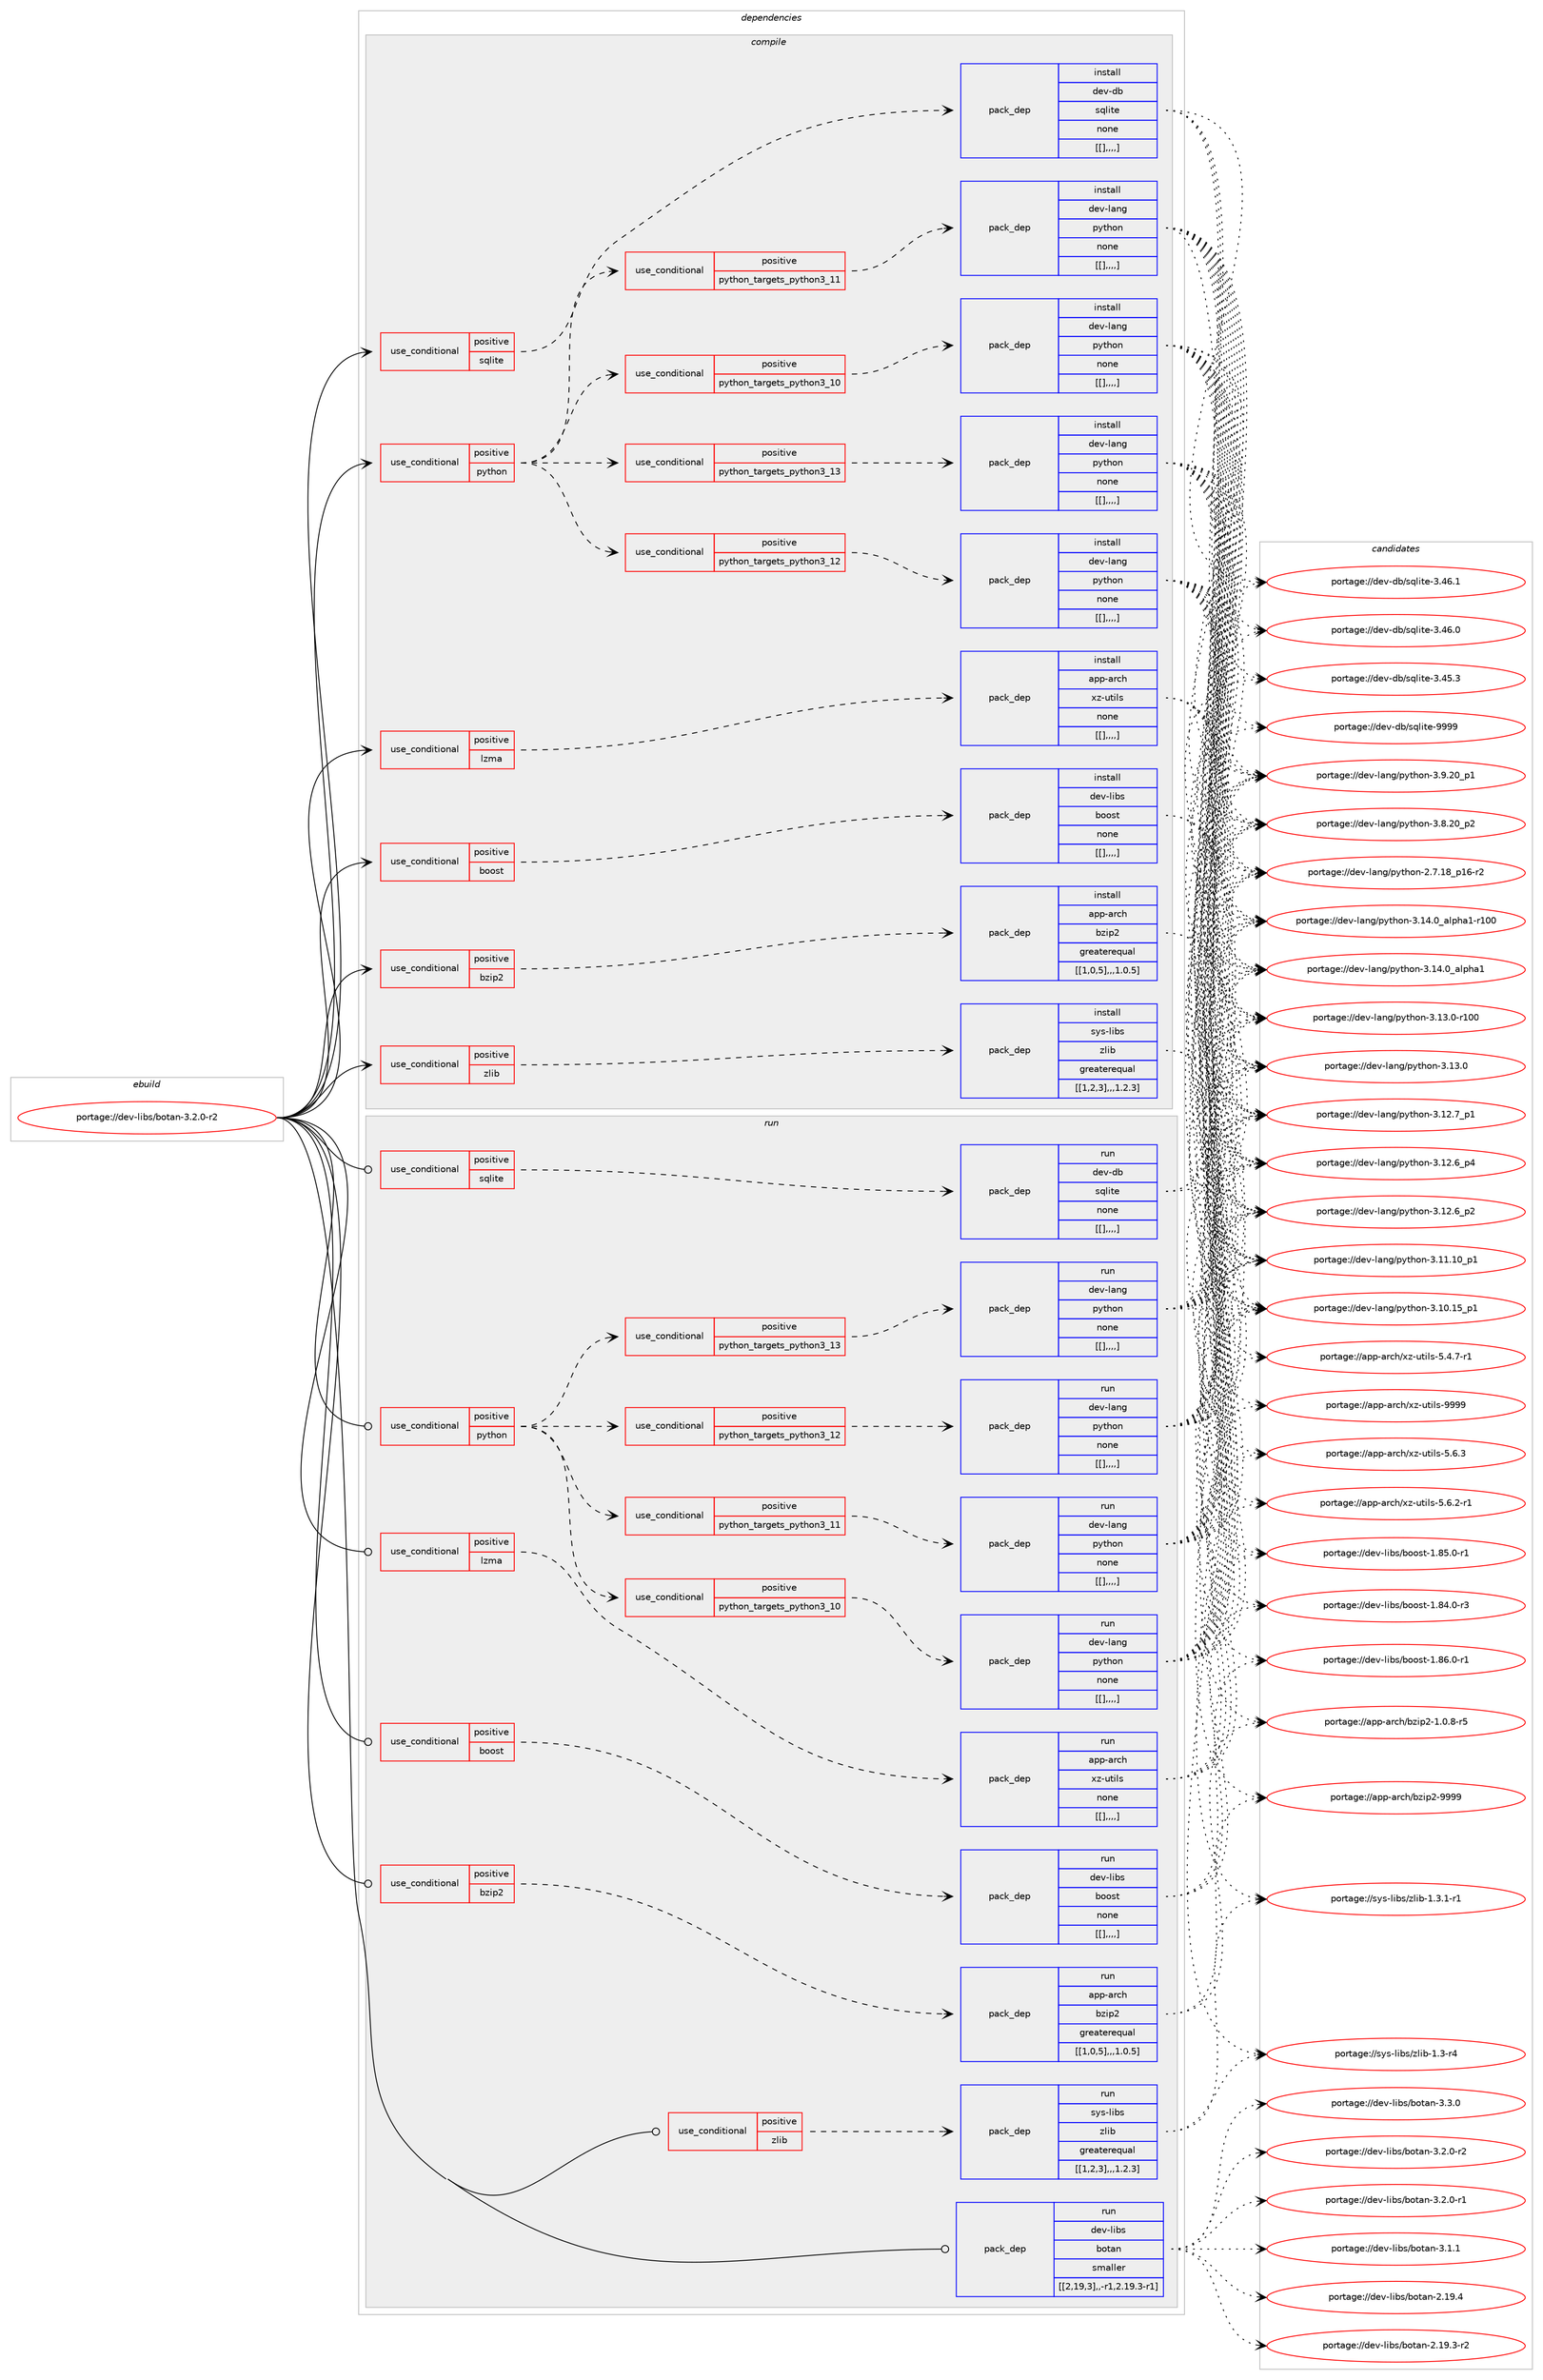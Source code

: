 digraph prolog {

# *************
# Graph options
# *************

newrank=true;
concentrate=true;
compound=true;
graph [rankdir=LR,fontname=Helvetica,fontsize=10,ranksep=1.5];#, ranksep=2.5, nodesep=0.2];
edge  [arrowhead=vee];
node  [fontname=Helvetica,fontsize=10];

# **********
# The ebuild
# **********

subgraph cluster_leftcol {
color=gray;
label=<<i>ebuild</i>>;
id [label="portage://dev-libs/botan-3.2.0-r2", color=red, width=4, href="../dev-libs/botan-3.2.0-r2.svg"];
}

# ****************
# The dependencies
# ****************

subgraph cluster_midcol {
color=gray;
label=<<i>dependencies</i>>;
subgraph cluster_compile {
fillcolor="#eeeeee";
style=filled;
label=<<i>compile</i>>;
subgraph cond26615 {
dependency108485 [label=<<TABLE BORDER="0" CELLBORDER="1" CELLSPACING="0" CELLPADDING="4"><TR><TD ROWSPAN="3" CELLPADDING="10">use_conditional</TD></TR><TR><TD>positive</TD></TR><TR><TD>boost</TD></TR></TABLE>>, shape=none, color=red];
subgraph pack80691 {
dependency108521 [label=<<TABLE BORDER="0" CELLBORDER="1" CELLSPACING="0" CELLPADDING="4" WIDTH="220"><TR><TD ROWSPAN="6" CELLPADDING="30">pack_dep</TD></TR><TR><TD WIDTH="110">install</TD></TR><TR><TD>dev-libs</TD></TR><TR><TD>boost</TD></TR><TR><TD>none</TD></TR><TR><TD>[[],,,,]</TD></TR></TABLE>>, shape=none, color=blue];
}
dependency108485:e -> dependency108521:w [weight=20,style="dashed",arrowhead="vee"];
}
id:e -> dependency108485:w [weight=20,style="solid",arrowhead="vee"];
subgraph cond26655 {
dependency108542 [label=<<TABLE BORDER="0" CELLBORDER="1" CELLSPACING="0" CELLPADDING="4"><TR><TD ROWSPAN="3" CELLPADDING="10">use_conditional</TD></TR><TR><TD>positive</TD></TR><TR><TD>bzip2</TD></TR></TABLE>>, shape=none, color=red];
subgraph pack80716 {
dependency108544 [label=<<TABLE BORDER="0" CELLBORDER="1" CELLSPACING="0" CELLPADDING="4" WIDTH="220"><TR><TD ROWSPAN="6" CELLPADDING="30">pack_dep</TD></TR><TR><TD WIDTH="110">install</TD></TR><TR><TD>app-arch</TD></TR><TR><TD>bzip2</TD></TR><TR><TD>greaterequal</TD></TR><TR><TD>[[1,0,5],,,1.0.5]</TD></TR></TABLE>>, shape=none, color=blue];
}
dependency108542:e -> dependency108544:w [weight=20,style="dashed",arrowhead="vee"];
}
id:e -> dependency108542:w [weight=20,style="solid",arrowhead="vee"];
subgraph cond26658 {
dependency108588 [label=<<TABLE BORDER="0" CELLBORDER="1" CELLSPACING="0" CELLPADDING="4"><TR><TD ROWSPAN="3" CELLPADDING="10">use_conditional</TD></TR><TR><TD>positive</TD></TR><TR><TD>lzma</TD></TR></TABLE>>, shape=none, color=red];
subgraph pack80741 {
dependency108592 [label=<<TABLE BORDER="0" CELLBORDER="1" CELLSPACING="0" CELLPADDING="4" WIDTH="220"><TR><TD ROWSPAN="6" CELLPADDING="30">pack_dep</TD></TR><TR><TD WIDTH="110">install</TD></TR><TR><TD>app-arch</TD></TR><TR><TD>xz-utils</TD></TR><TR><TD>none</TD></TR><TR><TD>[[],,,,]</TD></TR></TABLE>>, shape=none, color=blue];
}
dependency108588:e -> dependency108592:w [weight=20,style="dashed",arrowhead="vee"];
}
id:e -> dependency108588:w [weight=20,style="solid",arrowhead="vee"];
subgraph cond26678 {
dependency108618 [label=<<TABLE BORDER="0" CELLBORDER="1" CELLSPACING="0" CELLPADDING="4"><TR><TD ROWSPAN="3" CELLPADDING="10">use_conditional</TD></TR><TR><TD>positive</TD></TR><TR><TD>python</TD></TR></TABLE>>, shape=none, color=red];
subgraph cond26750 {
dependency108793 [label=<<TABLE BORDER="0" CELLBORDER="1" CELLSPACING="0" CELLPADDING="4"><TR><TD ROWSPAN="3" CELLPADDING="10">use_conditional</TD></TR><TR><TD>positive</TD></TR><TR><TD>python_targets_python3_10</TD></TR></TABLE>>, shape=none, color=red];
subgraph pack80861 {
dependency108798 [label=<<TABLE BORDER="0" CELLBORDER="1" CELLSPACING="0" CELLPADDING="4" WIDTH="220"><TR><TD ROWSPAN="6" CELLPADDING="30">pack_dep</TD></TR><TR><TD WIDTH="110">install</TD></TR><TR><TD>dev-lang</TD></TR><TR><TD>python</TD></TR><TR><TD>none</TD></TR><TR><TD>[[],,,,]</TD></TR></TABLE>>, shape=none, color=blue];
}
dependency108793:e -> dependency108798:w [weight=20,style="dashed",arrowhead="vee"];
}
dependency108618:e -> dependency108793:w [weight=20,style="dashed",arrowhead="vee"];
subgraph cond26757 {
dependency108833 [label=<<TABLE BORDER="0" CELLBORDER="1" CELLSPACING="0" CELLPADDING="4"><TR><TD ROWSPAN="3" CELLPADDING="10">use_conditional</TD></TR><TR><TD>positive</TD></TR><TR><TD>python_targets_python3_11</TD></TR></TABLE>>, shape=none, color=red];
subgraph pack80892 {
dependency108904 [label=<<TABLE BORDER="0" CELLBORDER="1" CELLSPACING="0" CELLPADDING="4" WIDTH="220"><TR><TD ROWSPAN="6" CELLPADDING="30">pack_dep</TD></TR><TR><TD WIDTH="110">install</TD></TR><TR><TD>dev-lang</TD></TR><TR><TD>python</TD></TR><TR><TD>none</TD></TR><TR><TD>[[],,,,]</TD></TR></TABLE>>, shape=none, color=blue];
}
dependency108833:e -> dependency108904:w [weight=20,style="dashed",arrowhead="vee"];
}
dependency108618:e -> dependency108833:w [weight=20,style="dashed",arrowhead="vee"];
subgraph cond26811 {
dependency108931 [label=<<TABLE BORDER="0" CELLBORDER="1" CELLSPACING="0" CELLPADDING="4"><TR><TD ROWSPAN="3" CELLPADDING="10">use_conditional</TD></TR><TR><TD>positive</TD></TR><TR><TD>python_targets_python3_12</TD></TR></TABLE>>, shape=none, color=red];
subgraph pack80977 {
dependency109015 [label=<<TABLE BORDER="0" CELLBORDER="1" CELLSPACING="0" CELLPADDING="4" WIDTH="220"><TR><TD ROWSPAN="6" CELLPADDING="30">pack_dep</TD></TR><TR><TD WIDTH="110">install</TD></TR><TR><TD>dev-lang</TD></TR><TR><TD>python</TD></TR><TR><TD>none</TD></TR><TR><TD>[[],,,,]</TD></TR></TABLE>>, shape=none, color=blue];
}
dependency108931:e -> dependency109015:w [weight=20,style="dashed",arrowhead="vee"];
}
dependency108618:e -> dependency108931:w [weight=20,style="dashed",arrowhead="vee"];
subgraph cond26847 {
dependency109085 [label=<<TABLE BORDER="0" CELLBORDER="1" CELLSPACING="0" CELLPADDING="4"><TR><TD ROWSPAN="3" CELLPADDING="10">use_conditional</TD></TR><TR><TD>positive</TD></TR><TR><TD>python_targets_python3_13</TD></TR></TABLE>>, shape=none, color=red];
subgraph pack81054 {
dependency109130 [label=<<TABLE BORDER="0" CELLBORDER="1" CELLSPACING="0" CELLPADDING="4" WIDTH="220"><TR><TD ROWSPAN="6" CELLPADDING="30">pack_dep</TD></TR><TR><TD WIDTH="110">install</TD></TR><TR><TD>dev-lang</TD></TR><TR><TD>python</TD></TR><TR><TD>none</TD></TR><TR><TD>[[],,,,]</TD></TR></TABLE>>, shape=none, color=blue];
}
dependency109085:e -> dependency109130:w [weight=20,style="dashed",arrowhead="vee"];
}
dependency108618:e -> dependency109085:w [weight=20,style="dashed",arrowhead="vee"];
}
id:e -> dependency108618:w [weight=20,style="solid",arrowhead="vee"];
subgraph cond26894 {
dependency109136 [label=<<TABLE BORDER="0" CELLBORDER="1" CELLSPACING="0" CELLPADDING="4"><TR><TD ROWSPAN="3" CELLPADDING="10">use_conditional</TD></TR><TR><TD>positive</TD></TR><TR><TD>sqlite</TD></TR></TABLE>>, shape=none, color=red];
subgraph pack81072 {
dependency109200 [label=<<TABLE BORDER="0" CELLBORDER="1" CELLSPACING="0" CELLPADDING="4" WIDTH="220"><TR><TD ROWSPAN="6" CELLPADDING="30">pack_dep</TD></TR><TR><TD WIDTH="110">install</TD></TR><TR><TD>dev-db</TD></TR><TR><TD>sqlite</TD></TR><TR><TD>none</TD></TR><TR><TD>[[],,,,]</TD></TR></TABLE>>, shape=none, color=blue];
}
dependency109136:e -> dependency109200:w [weight=20,style="dashed",arrowhead="vee"];
}
id:e -> dependency109136:w [weight=20,style="solid",arrowhead="vee"];
subgraph cond26920 {
dependency109203 [label=<<TABLE BORDER="0" CELLBORDER="1" CELLSPACING="0" CELLPADDING="4"><TR><TD ROWSPAN="3" CELLPADDING="10">use_conditional</TD></TR><TR><TD>positive</TD></TR><TR><TD>zlib</TD></TR></TABLE>>, shape=none, color=red];
subgraph pack81102 {
dependency109206 [label=<<TABLE BORDER="0" CELLBORDER="1" CELLSPACING="0" CELLPADDING="4" WIDTH="220"><TR><TD ROWSPAN="6" CELLPADDING="30">pack_dep</TD></TR><TR><TD WIDTH="110">install</TD></TR><TR><TD>sys-libs</TD></TR><TR><TD>zlib</TD></TR><TR><TD>greaterequal</TD></TR><TR><TD>[[1,2,3],,,1.2.3]</TD></TR></TABLE>>, shape=none, color=blue];
}
dependency109203:e -> dependency109206:w [weight=20,style="dashed",arrowhead="vee"];
}
id:e -> dependency109203:w [weight=20,style="solid",arrowhead="vee"];
}
subgraph cluster_compileandrun {
fillcolor="#eeeeee";
style=filled;
label=<<i>compile and run</i>>;
}
subgraph cluster_run {
fillcolor="#eeeeee";
style=filled;
label=<<i>run</i>>;
subgraph cond26925 {
dependency109230 [label=<<TABLE BORDER="0" CELLBORDER="1" CELLSPACING="0" CELLPADDING="4"><TR><TD ROWSPAN="3" CELLPADDING="10">use_conditional</TD></TR><TR><TD>positive</TD></TR><TR><TD>boost</TD></TR></TABLE>>, shape=none, color=red];
subgraph pack81151 {
dependency109297 [label=<<TABLE BORDER="0" CELLBORDER="1" CELLSPACING="0" CELLPADDING="4" WIDTH="220"><TR><TD ROWSPAN="6" CELLPADDING="30">pack_dep</TD></TR><TR><TD WIDTH="110">run</TD></TR><TR><TD>dev-libs</TD></TR><TR><TD>boost</TD></TR><TR><TD>none</TD></TR><TR><TD>[[],,,,]</TD></TR></TABLE>>, shape=none, color=blue];
}
dependency109230:e -> dependency109297:w [weight=20,style="dashed",arrowhead="vee"];
}
id:e -> dependency109230:w [weight=20,style="solid",arrowhead="odot"];
subgraph cond26953 {
dependency109304 [label=<<TABLE BORDER="0" CELLBORDER="1" CELLSPACING="0" CELLPADDING="4"><TR><TD ROWSPAN="3" CELLPADDING="10">use_conditional</TD></TR><TR><TD>positive</TD></TR><TR><TD>bzip2</TD></TR></TABLE>>, shape=none, color=red];
subgraph pack81168 {
dependency109321 [label=<<TABLE BORDER="0" CELLBORDER="1" CELLSPACING="0" CELLPADDING="4" WIDTH="220"><TR><TD ROWSPAN="6" CELLPADDING="30">pack_dep</TD></TR><TR><TD WIDTH="110">run</TD></TR><TR><TD>app-arch</TD></TR><TR><TD>bzip2</TD></TR><TR><TD>greaterequal</TD></TR><TR><TD>[[1,0,5],,,1.0.5]</TD></TR></TABLE>>, shape=none, color=blue];
}
dependency109304:e -> dependency109321:w [weight=20,style="dashed",arrowhead="vee"];
}
id:e -> dependency109304:w [weight=20,style="solid",arrowhead="odot"];
subgraph cond26976 {
dependency109343 [label=<<TABLE BORDER="0" CELLBORDER="1" CELLSPACING="0" CELLPADDING="4"><TR><TD ROWSPAN="3" CELLPADDING="10">use_conditional</TD></TR><TR><TD>positive</TD></TR><TR><TD>lzma</TD></TR></TABLE>>, shape=none, color=red];
subgraph pack81192 {
dependency109365 [label=<<TABLE BORDER="0" CELLBORDER="1" CELLSPACING="0" CELLPADDING="4" WIDTH="220"><TR><TD ROWSPAN="6" CELLPADDING="30">pack_dep</TD></TR><TR><TD WIDTH="110">run</TD></TR><TR><TD>app-arch</TD></TR><TR><TD>xz-utils</TD></TR><TR><TD>none</TD></TR><TR><TD>[[],,,,]</TD></TR></TABLE>>, shape=none, color=blue];
}
dependency109343:e -> dependency109365:w [weight=20,style="dashed",arrowhead="vee"];
}
id:e -> dependency109343:w [weight=20,style="solid",arrowhead="odot"];
subgraph cond26992 {
dependency109390 [label=<<TABLE BORDER="0" CELLBORDER="1" CELLSPACING="0" CELLPADDING="4"><TR><TD ROWSPAN="3" CELLPADDING="10">use_conditional</TD></TR><TR><TD>positive</TD></TR><TR><TD>python</TD></TR></TABLE>>, shape=none, color=red];
subgraph cond27019 {
dependency109467 [label=<<TABLE BORDER="0" CELLBORDER="1" CELLSPACING="0" CELLPADDING="4"><TR><TD ROWSPAN="3" CELLPADDING="10">use_conditional</TD></TR><TR><TD>positive</TD></TR><TR><TD>python_targets_python3_10</TD></TR></TABLE>>, shape=none, color=red];
subgraph pack81265 {
dependency109486 [label=<<TABLE BORDER="0" CELLBORDER="1" CELLSPACING="0" CELLPADDING="4" WIDTH="220"><TR><TD ROWSPAN="6" CELLPADDING="30">pack_dep</TD></TR><TR><TD WIDTH="110">run</TD></TR><TR><TD>dev-lang</TD></TR><TR><TD>python</TD></TR><TR><TD>none</TD></TR><TR><TD>[[],,,,]</TD></TR></TABLE>>, shape=none, color=blue];
}
dependency109467:e -> dependency109486:w [weight=20,style="dashed",arrowhead="vee"];
}
dependency109390:e -> dependency109467:w [weight=20,style="dashed",arrowhead="vee"];
subgraph cond27032 {
dependency109492 [label=<<TABLE BORDER="0" CELLBORDER="1" CELLSPACING="0" CELLPADDING="4"><TR><TD ROWSPAN="3" CELLPADDING="10">use_conditional</TD></TR><TR><TD>positive</TD></TR><TR><TD>python_targets_python3_11</TD></TR></TABLE>>, shape=none, color=red];
subgraph pack81268 {
dependency109499 [label=<<TABLE BORDER="0" CELLBORDER="1" CELLSPACING="0" CELLPADDING="4" WIDTH="220"><TR><TD ROWSPAN="6" CELLPADDING="30">pack_dep</TD></TR><TR><TD WIDTH="110">run</TD></TR><TR><TD>dev-lang</TD></TR><TR><TD>python</TD></TR><TR><TD>none</TD></TR><TR><TD>[[],,,,]</TD></TR></TABLE>>, shape=none, color=blue];
}
dependency109492:e -> dependency109499:w [weight=20,style="dashed",arrowhead="vee"];
}
dependency109390:e -> dependency109492:w [weight=20,style="dashed",arrowhead="vee"];
subgraph cond27041 {
dependency109516 [label=<<TABLE BORDER="0" CELLBORDER="1" CELLSPACING="0" CELLPADDING="4"><TR><TD ROWSPAN="3" CELLPADDING="10">use_conditional</TD></TR><TR><TD>positive</TD></TR><TR><TD>python_targets_python3_12</TD></TR></TABLE>>, shape=none, color=red];
subgraph pack81282 {
dependency109523 [label=<<TABLE BORDER="0" CELLBORDER="1" CELLSPACING="0" CELLPADDING="4" WIDTH="220"><TR><TD ROWSPAN="6" CELLPADDING="30">pack_dep</TD></TR><TR><TD WIDTH="110">run</TD></TR><TR><TD>dev-lang</TD></TR><TR><TD>python</TD></TR><TR><TD>none</TD></TR><TR><TD>[[],,,,]</TD></TR></TABLE>>, shape=none, color=blue];
}
dependency109516:e -> dependency109523:w [weight=20,style="dashed",arrowhead="vee"];
}
dependency109390:e -> dependency109516:w [weight=20,style="dashed",arrowhead="vee"];
subgraph cond27073 {
dependency109591 [label=<<TABLE BORDER="0" CELLBORDER="1" CELLSPACING="0" CELLPADDING="4"><TR><TD ROWSPAN="3" CELLPADDING="10">use_conditional</TD></TR><TR><TD>positive</TD></TR><TR><TD>python_targets_python3_13</TD></TR></TABLE>>, shape=none, color=red];
subgraph pack81321 {
dependency109621 [label=<<TABLE BORDER="0" CELLBORDER="1" CELLSPACING="0" CELLPADDING="4" WIDTH="220"><TR><TD ROWSPAN="6" CELLPADDING="30">pack_dep</TD></TR><TR><TD WIDTH="110">run</TD></TR><TR><TD>dev-lang</TD></TR><TR><TD>python</TD></TR><TR><TD>none</TD></TR><TR><TD>[[],,,,]</TD></TR></TABLE>>, shape=none, color=blue];
}
dependency109591:e -> dependency109621:w [weight=20,style="dashed",arrowhead="vee"];
}
dependency109390:e -> dependency109591:w [weight=20,style="dashed",arrowhead="vee"];
}
id:e -> dependency109390:w [weight=20,style="solid",arrowhead="odot"];
subgraph cond27092 {
dependency109668 [label=<<TABLE BORDER="0" CELLBORDER="1" CELLSPACING="0" CELLPADDING="4"><TR><TD ROWSPAN="3" CELLPADDING="10">use_conditional</TD></TR><TR><TD>positive</TD></TR><TR><TD>sqlite</TD></TR></TABLE>>, shape=none, color=red];
subgraph pack81365 {
dependency109671 [label=<<TABLE BORDER="0" CELLBORDER="1" CELLSPACING="0" CELLPADDING="4" WIDTH="220"><TR><TD ROWSPAN="6" CELLPADDING="30">pack_dep</TD></TR><TR><TD WIDTH="110">run</TD></TR><TR><TD>dev-db</TD></TR><TR><TD>sqlite</TD></TR><TR><TD>none</TD></TR><TR><TD>[[],,,,]</TD></TR></TABLE>>, shape=none, color=blue];
}
dependency109668:e -> dependency109671:w [weight=20,style="dashed",arrowhead="vee"];
}
id:e -> dependency109668:w [weight=20,style="solid",arrowhead="odot"];
subgraph cond27110 {
dependency109703 [label=<<TABLE BORDER="0" CELLBORDER="1" CELLSPACING="0" CELLPADDING="4"><TR><TD ROWSPAN="3" CELLPADDING="10">use_conditional</TD></TR><TR><TD>positive</TD></TR><TR><TD>zlib</TD></TR></TABLE>>, shape=none, color=red];
subgraph pack81396 {
dependency109779 [label=<<TABLE BORDER="0" CELLBORDER="1" CELLSPACING="0" CELLPADDING="4" WIDTH="220"><TR><TD ROWSPAN="6" CELLPADDING="30">pack_dep</TD></TR><TR><TD WIDTH="110">run</TD></TR><TR><TD>sys-libs</TD></TR><TR><TD>zlib</TD></TR><TR><TD>greaterequal</TD></TR><TR><TD>[[1,2,3],,,1.2.3]</TD></TR></TABLE>>, shape=none, color=blue];
}
dependency109703:e -> dependency109779:w [weight=20,style="dashed",arrowhead="vee"];
}
id:e -> dependency109703:w [weight=20,style="solid",arrowhead="odot"];
subgraph pack81446 {
dependency109850 [label=<<TABLE BORDER="0" CELLBORDER="1" CELLSPACING="0" CELLPADDING="4" WIDTH="220"><TR><TD ROWSPAN="6" CELLPADDING="30">pack_dep</TD></TR><TR><TD WIDTH="110">run</TD></TR><TR><TD>dev-libs</TD></TR><TR><TD>botan</TD></TR><TR><TD>smaller</TD></TR><TR><TD>[[2,19,3],,-r1,2.19.3-r1]</TD></TR></TABLE>>, shape=none, color=blue];
}
id:e -> dependency109850:w [weight=20,style="solid",arrowhead="odot"];
}
}

# **************
# The candidates
# **************

subgraph cluster_choices {
rank=same;
color=gray;
label=<<i>candidates</i>>;

subgraph choice80264 {
color=black;
nodesep=1;
choice10010111845108105981154798111111115116454946565446484511449 [label="portage://dev-libs/boost-1.86.0-r1", color=red, width=4,href="../dev-libs/boost-1.86.0-r1.svg"];
choice10010111845108105981154798111111115116454946565346484511449 [label="portage://dev-libs/boost-1.85.0-r1", color=red, width=4,href="../dev-libs/boost-1.85.0-r1.svg"];
choice10010111845108105981154798111111115116454946565246484511451 [label="portage://dev-libs/boost-1.84.0-r3", color=red, width=4,href="../dev-libs/boost-1.84.0-r3.svg"];
dependency108521:e -> choice10010111845108105981154798111111115116454946565446484511449:w [style=dotted,weight="100"];
dependency108521:e -> choice10010111845108105981154798111111115116454946565346484511449:w [style=dotted,weight="100"];
dependency108521:e -> choice10010111845108105981154798111111115116454946565246484511451:w [style=dotted,weight="100"];
}
subgraph choice80314 {
color=black;
nodesep=1;
choice971121124597114991044798122105112504557575757 [label="portage://app-arch/bzip2-9999", color=red, width=4,href="../app-arch/bzip2-9999.svg"];
choice971121124597114991044798122105112504549464846564511453 [label="portage://app-arch/bzip2-1.0.8-r5", color=red, width=4,href="../app-arch/bzip2-1.0.8-r5.svg"];
dependency108544:e -> choice971121124597114991044798122105112504557575757:w [style=dotted,weight="100"];
dependency108544:e -> choice971121124597114991044798122105112504549464846564511453:w [style=dotted,weight="100"];
}
subgraph choice80317 {
color=black;
nodesep=1;
choice9711211245971149910447120122451171161051081154557575757 [label="portage://app-arch/xz-utils-9999", color=red, width=4,href="../app-arch/xz-utils-9999.svg"];
choice971121124597114991044712012245117116105108115455346544651 [label="portage://app-arch/xz-utils-5.6.3", color=red, width=4,href="../app-arch/xz-utils-5.6.3.svg"];
choice9711211245971149910447120122451171161051081154553465446504511449 [label="portage://app-arch/xz-utils-5.6.2-r1", color=red, width=4,href="../app-arch/xz-utils-5.6.2-r1.svg"];
choice9711211245971149910447120122451171161051081154553465246554511449 [label="portage://app-arch/xz-utils-5.4.7-r1", color=red, width=4,href="../app-arch/xz-utils-5.4.7-r1.svg"];
dependency108592:e -> choice9711211245971149910447120122451171161051081154557575757:w [style=dotted,weight="100"];
dependency108592:e -> choice971121124597114991044712012245117116105108115455346544651:w [style=dotted,weight="100"];
dependency108592:e -> choice9711211245971149910447120122451171161051081154553465446504511449:w [style=dotted,weight="100"];
dependency108592:e -> choice9711211245971149910447120122451171161051081154553465246554511449:w [style=dotted,weight="100"];
}
subgraph choice80320 {
color=black;
nodesep=1;
choice100101118451089711010347112121116104111110455146495246489597108112104974945114494848 [label="portage://dev-lang/python-3.14.0_alpha1-r100", color=red, width=4,href="../dev-lang/python-3.14.0_alpha1-r100.svg"];
choice1001011184510897110103471121211161041111104551464952464895971081121049749 [label="portage://dev-lang/python-3.14.0_alpha1", color=red, width=4,href="../dev-lang/python-3.14.0_alpha1.svg"];
choice1001011184510897110103471121211161041111104551464951464845114494848 [label="portage://dev-lang/python-3.13.0-r100", color=red, width=4,href="../dev-lang/python-3.13.0-r100.svg"];
choice10010111845108971101034711212111610411111045514649514648 [label="portage://dev-lang/python-3.13.0", color=red, width=4,href="../dev-lang/python-3.13.0.svg"];
choice100101118451089711010347112121116104111110455146495046559511249 [label="portage://dev-lang/python-3.12.7_p1", color=red, width=4,href="../dev-lang/python-3.12.7_p1.svg"];
choice100101118451089711010347112121116104111110455146495046549511252 [label="portage://dev-lang/python-3.12.6_p4", color=red, width=4,href="../dev-lang/python-3.12.6_p4.svg"];
choice100101118451089711010347112121116104111110455146495046549511250 [label="portage://dev-lang/python-3.12.6_p2", color=red, width=4,href="../dev-lang/python-3.12.6_p2.svg"];
choice10010111845108971101034711212111610411111045514649494649489511249 [label="portage://dev-lang/python-3.11.10_p1", color=red, width=4,href="../dev-lang/python-3.11.10_p1.svg"];
choice10010111845108971101034711212111610411111045514649484649539511249 [label="portage://dev-lang/python-3.10.15_p1", color=red, width=4,href="../dev-lang/python-3.10.15_p1.svg"];
choice100101118451089711010347112121116104111110455146574650489511249 [label="portage://dev-lang/python-3.9.20_p1", color=red, width=4,href="../dev-lang/python-3.9.20_p1.svg"];
choice100101118451089711010347112121116104111110455146564650489511250 [label="portage://dev-lang/python-3.8.20_p2", color=red, width=4,href="../dev-lang/python-3.8.20_p2.svg"];
choice100101118451089711010347112121116104111110455046554649569511249544511450 [label="portage://dev-lang/python-2.7.18_p16-r2", color=red, width=4,href="../dev-lang/python-2.7.18_p16-r2.svg"];
dependency108798:e -> choice100101118451089711010347112121116104111110455146495246489597108112104974945114494848:w [style=dotted,weight="100"];
dependency108798:e -> choice1001011184510897110103471121211161041111104551464952464895971081121049749:w [style=dotted,weight="100"];
dependency108798:e -> choice1001011184510897110103471121211161041111104551464951464845114494848:w [style=dotted,weight="100"];
dependency108798:e -> choice10010111845108971101034711212111610411111045514649514648:w [style=dotted,weight="100"];
dependency108798:e -> choice100101118451089711010347112121116104111110455146495046559511249:w [style=dotted,weight="100"];
dependency108798:e -> choice100101118451089711010347112121116104111110455146495046549511252:w [style=dotted,weight="100"];
dependency108798:e -> choice100101118451089711010347112121116104111110455146495046549511250:w [style=dotted,weight="100"];
dependency108798:e -> choice10010111845108971101034711212111610411111045514649494649489511249:w [style=dotted,weight="100"];
dependency108798:e -> choice10010111845108971101034711212111610411111045514649484649539511249:w [style=dotted,weight="100"];
dependency108798:e -> choice100101118451089711010347112121116104111110455146574650489511249:w [style=dotted,weight="100"];
dependency108798:e -> choice100101118451089711010347112121116104111110455146564650489511250:w [style=dotted,weight="100"];
dependency108798:e -> choice100101118451089711010347112121116104111110455046554649569511249544511450:w [style=dotted,weight="100"];
}
subgraph choice80331 {
color=black;
nodesep=1;
choice100101118451089711010347112121116104111110455146495246489597108112104974945114494848 [label="portage://dev-lang/python-3.14.0_alpha1-r100", color=red, width=4,href="../dev-lang/python-3.14.0_alpha1-r100.svg"];
choice1001011184510897110103471121211161041111104551464952464895971081121049749 [label="portage://dev-lang/python-3.14.0_alpha1", color=red, width=4,href="../dev-lang/python-3.14.0_alpha1.svg"];
choice1001011184510897110103471121211161041111104551464951464845114494848 [label="portage://dev-lang/python-3.13.0-r100", color=red, width=4,href="../dev-lang/python-3.13.0-r100.svg"];
choice10010111845108971101034711212111610411111045514649514648 [label="portage://dev-lang/python-3.13.0", color=red, width=4,href="../dev-lang/python-3.13.0.svg"];
choice100101118451089711010347112121116104111110455146495046559511249 [label="portage://dev-lang/python-3.12.7_p1", color=red, width=4,href="../dev-lang/python-3.12.7_p1.svg"];
choice100101118451089711010347112121116104111110455146495046549511252 [label="portage://dev-lang/python-3.12.6_p4", color=red, width=4,href="../dev-lang/python-3.12.6_p4.svg"];
choice100101118451089711010347112121116104111110455146495046549511250 [label="portage://dev-lang/python-3.12.6_p2", color=red, width=4,href="../dev-lang/python-3.12.6_p2.svg"];
choice10010111845108971101034711212111610411111045514649494649489511249 [label="portage://dev-lang/python-3.11.10_p1", color=red, width=4,href="../dev-lang/python-3.11.10_p1.svg"];
choice10010111845108971101034711212111610411111045514649484649539511249 [label="portage://dev-lang/python-3.10.15_p1", color=red, width=4,href="../dev-lang/python-3.10.15_p1.svg"];
choice100101118451089711010347112121116104111110455146574650489511249 [label="portage://dev-lang/python-3.9.20_p1", color=red, width=4,href="../dev-lang/python-3.9.20_p1.svg"];
choice100101118451089711010347112121116104111110455146564650489511250 [label="portage://dev-lang/python-3.8.20_p2", color=red, width=4,href="../dev-lang/python-3.8.20_p2.svg"];
choice100101118451089711010347112121116104111110455046554649569511249544511450 [label="portage://dev-lang/python-2.7.18_p16-r2", color=red, width=4,href="../dev-lang/python-2.7.18_p16-r2.svg"];
dependency108904:e -> choice100101118451089711010347112121116104111110455146495246489597108112104974945114494848:w [style=dotted,weight="100"];
dependency108904:e -> choice1001011184510897110103471121211161041111104551464952464895971081121049749:w [style=dotted,weight="100"];
dependency108904:e -> choice1001011184510897110103471121211161041111104551464951464845114494848:w [style=dotted,weight="100"];
dependency108904:e -> choice10010111845108971101034711212111610411111045514649514648:w [style=dotted,weight="100"];
dependency108904:e -> choice100101118451089711010347112121116104111110455146495046559511249:w [style=dotted,weight="100"];
dependency108904:e -> choice100101118451089711010347112121116104111110455146495046549511252:w [style=dotted,weight="100"];
dependency108904:e -> choice100101118451089711010347112121116104111110455146495046549511250:w [style=dotted,weight="100"];
dependency108904:e -> choice10010111845108971101034711212111610411111045514649494649489511249:w [style=dotted,weight="100"];
dependency108904:e -> choice10010111845108971101034711212111610411111045514649484649539511249:w [style=dotted,weight="100"];
dependency108904:e -> choice100101118451089711010347112121116104111110455146574650489511249:w [style=dotted,weight="100"];
dependency108904:e -> choice100101118451089711010347112121116104111110455146564650489511250:w [style=dotted,weight="100"];
dependency108904:e -> choice100101118451089711010347112121116104111110455046554649569511249544511450:w [style=dotted,weight="100"];
}
subgraph choice80340 {
color=black;
nodesep=1;
choice100101118451089711010347112121116104111110455146495246489597108112104974945114494848 [label="portage://dev-lang/python-3.14.0_alpha1-r100", color=red, width=4,href="../dev-lang/python-3.14.0_alpha1-r100.svg"];
choice1001011184510897110103471121211161041111104551464952464895971081121049749 [label="portage://dev-lang/python-3.14.0_alpha1", color=red, width=4,href="../dev-lang/python-3.14.0_alpha1.svg"];
choice1001011184510897110103471121211161041111104551464951464845114494848 [label="portage://dev-lang/python-3.13.0-r100", color=red, width=4,href="../dev-lang/python-3.13.0-r100.svg"];
choice10010111845108971101034711212111610411111045514649514648 [label="portage://dev-lang/python-3.13.0", color=red, width=4,href="../dev-lang/python-3.13.0.svg"];
choice100101118451089711010347112121116104111110455146495046559511249 [label="portage://dev-lang/python-3.12.7_p1", color=red, width=4,href="../dev-lang/python-3.12.7_p1.svg"];
choice100101118451089711010347112121116104111110455146495046549511252 [label="portage://dev-lang/python-3.12.6_p4", color=red, width=4,href="../dev-lang/python-3.12.6_p4.svg"];
choice100101118451089711010347112121116104111110455146495046549511250 [label="portage://dev-lang/python-3.12.6_p2", color=red, width=4,href="../dev-lang/python-3.12.6_p2.svg"];
choice10010111845108971101034711212111610411111045514649494649489511249 [label="portage://dev-lang/python-3.11.10_p1", color=red, width=4,href="../dev-lang/python-3.11.10_p1.svg"];
choice10010111845108971101034711212111610411111045514649484649539511249 [label="portage://dev-lang/python-3.10.15_p1", color=red, width=4,href="../dev-lang/python-3.10.15_p1.svg"];
choice100101118451089711010347112121116104111110455146574650489511249 [label="portage://dev-lang/python-3.9.20_p1", color=red, width=4,href="../dev-lang/python-3.9.20_p1.svg"];
choice100101118451089711010347112121116104111110455146564650489511250 [label="portage://dev-lang/python-3.8.20_p2", color=red, width=4,href="../dev-lang/python-3.8.20_p2.svg"];
choice100101118451089711010347112121116104111110455046554649569511249544511450 [label="portage://dev-lang/python-2.7.18_p16-r2", color=red, width=4,href="../dev-lang/python-2.7.18_p16-r2.svg"];
dependency109015:e -> choice100101118451089711010347112121116104111110455146495246489597108112104974945114494848:w [style=dotted,weight="100"];
dependency109015:e -> choice1001011184510897110103471121211161041111104551464952464895971081121049749:w [style=dotted,weight="100"];
dependency109015:e -> choice1001011184510897110103471121211161041111104551464951464845114494848:w [style=dotted,weight="100"];
dependency109015:e -> choice10010111845108971101034711212111610411111045514649514648:w [style=dotted,weight="100"];
dependency109015:e -> choice100101118451089711010347112121116104111110455146495046559511249:w [style=dotted,weight="100"];
dependency109015:e -> choice100101118451089711010347112121116104111110455146495046549511252:w [style=dotted,weight="100"];
dependency109015:e -> choice100101118451089711010347112121116104111110455146495046549511250:w [style=dotted,weight="100"];
dependency109015:e -> choice10010111845108971101034711212111610411111045514649494649489511249:w [style=dotted,weight="100"];
dependency109015:e -> choice10010111845108971101034711212111610411111045514649484649539511249:w [style=dotted,weight="100"];
dependency109015:e -> choice100101118451089711010347112121116104111110455146574650489511249:w [style=dotted,weight="100"];
dependency109015:e -> choice100101118451089711010347112121116104111110455146564650489511250:w [style=dotted,weight="100"];
dependency109015:e -> choice100101118451089711010347112121116104111110455046554649569511249544511450:w [style=dotted,weight="100"];
}
subgraph choice80364 {
color=black;
nodesep=1;
choice100101118451089711010347112121116104111110455146495246489597108112104974945114494848 [label="portage://dev-lang/python-3.14.0_alpha1-r100", color=red, width=4,href="../dev-lang/python-3.14.0_alpha1-r100.svg"];
choice1001011184510897110103471121211161041111104551464952464895971081121049749 [label="portage://dev-lang/python-3.14.0_alpha1", color=red, width=4,href="../dev-lang/python-3.14.0_alpha1.svg"];
choice1001011184510897110103471121211161041111104551464951464845114494848 [label="portage://dev-lang/python-3.13.0-r100", color=red, width=4,href="../dev-lang/python-3.13.0-r100.svg"];
choice10010111845108971101034711212111610411111045514649514648 [label="portage://dev-lang/python-3.13.0", color=red, width=4,href="../dev-lang/python-3.13.0.svg"];
choice100101118451089711010347112121116104111110455146495046559511249 [label="portage://dev-lang/python-3.12.7_p1", color=red, width=4,href="../dev-lang/python-3.12.7_p1.svg"];
choice100101118451089711010347112121116104111110455146495046549511252 [label="portage://dev-lang/python-3.12.6_p4", color=red, width=4,href="../dev-lang/python-3.12.6_p4.svg"];
choice100101118451089711010347112121116104111110455146495046549511250 [label="portage://dev-lang/python-3.12.6_p2", color=red, width=4,href="../dev-lang/python-3.12.6_p2.svg"];
choice10010111845108971101034711212111610411111045514649494649489511249 [label="portage://dev-lang/python-3.11.10_p1", color=red, width=4,href="../dev-lang/python-3.11.10_p1.svg"];
choice10010111845108971101034711212111610411111045514649484649539511249 [label="portage://dev-lang/python-3.10.15_p1", color=red, width=4,href="../dev-lang/python-3.10.15_p1.svg"];
choice100101118451089711010347112121116104111110455146574650489511249 [label="portage://dev-lang/python-3.9.20_p1", color=red, width=4,href="../dev-lang/python-3.9.20_p1.svg"];
choice100101118451089711010347112121116104111110455146564650489511250 [label="portage://dev-lang/python-3.8.20_p2", color=red, width=4,href="../dev-lang/python-3.8.20_p2.svg"];
choice100101118451089711010347112121116104111110455046554649569511249544511450 [label="portage://dev-lang/python-2.7.18_p16-r2", color=red, width=4,href="../dev-lang/python-2.7.18_p16-r2.svg"];
dependency109130:e -> choice100101118451089711010347112121116104111110455146495246489597108112104974945114494848:w [style=dotted,weight="100"];
dependency109130:e -> choice1001011184510897110103471121211161041111104551464952464895971081121049749:w [style=dotted,weight="100"];
dependency109130:e -> choice1001011184510897110103471121211161041111104551464951464845114494848:w [style=dotted,weight="100"];
dependency109130:e -> choice10010111845108971101034711212111610411111045514649514648:w [style=dotted,weight="100"];
dependency109130:e -> choice100101118451089711010347112121116104111110455146495046559511249:w [style=dotted,weight="100"];
dependency109130:e -> choice100101118451089711010347112121116104111110455146495046549511252:w [style=dotted,weight="100"];
dependency109130:e -> choice100101118451089711010347112121116104111110455146495046549511250:w [style=dotted,weight="100"];
dependency109130:e -> choice10010111845108971101034711212111610411111045514649494649489511249:w [style=dotted,weight="100"];
dependency109130:e -> choice10010111845108971101034711212111610411111045514649484649539511249:w [style=dotted,weight="100"];
dependency109130:e -> choice100101118451089711010347112121116104111110455146574650489511249:w [style=dotted,weight="100"];
dependency109130:e -> choice100101118451089711010347112121116104111110455146564650489511250:w [style=dotted,weight="100"];
dependency109130:e -> choice100101118451089711010347112121116104111110455046554649569511249544511450:w [style=dotted,weight="100"];
}
subgraph choice80384 {
color=black;
nodesep=1;
choice1001011184510098471151131081051161014557575757 [label="portage://dev-db/sqlite-9999", color=red, width=4,href="../dev-db/sqlite-9999.svg"];
choice10010111845100984711511310810511610145514652544649 [label="portage://dev-db/sqlite-3.46.1", color=red, width=4,href="../dev-db/sqlite-3.46.1.svg"];
choice10010111845100984711511310810511610145514652544648 [label="portage://dev-db/sqlite-3.46.0", color=red, width=4,href="../dev-db/sqlite-3.46.0.svg"];
choice10010111845100984711511310810511610145514652534651 [label="portage://dev-db/sqlite-3.45.3", color=red, width=4,href="../dev-db/sqlite-3.45.3.svg"];
dependency109200:e -> choice1001011184510098471151131081051161014557575757:w [style=dotted,weight="100"];
dependency109200:e -> choice10010111845100984711511310810511610145514652544649:w [style=dotted,weight="100"];
dependency109200:e -> choice10010111845100984711511310810511610145514652544648:w [style=dotted,weight="100"];
dependency109200:e -> choice10010111845100984711511310810511610145514652534651:w [style=dotted,weight="100"];
}
subgraph choice80430 {
color=black;
nodesep=1;
choice115121115451081059811547122108105984549465146494511449 [label="portage://sys-libs/zlib-1.3.1-r1", color=red, width=4,href="../sys-libs/zlib-1.3.1-r1.svg"];
choice11512111545108105981154712210810598454946514511452 [label="portage://sys-libs/zlib-1.3-r4", color=red, width=4,href="../sys-libs/zlib-1.3-r4.svg"];
dependency109206:e -> choice115121115451081059811547122108105984549465146494511449:w [style=dotted,weight="100"];
dependency109206:e -> choice11512111545108105981154712210810598454946514511452:w [style=dotted,weight="100"];
}
subgraph choice80465 {
color=black;
nodesep=1;
choice10010111845108105981154798111111115116454946565446484511449 [label="portage://dev-libs/boost-1.86.0-r1", color=red, width=4,href="../dev-libs/boost-1.86.0-r1.svg"];
choice10010111845108105981154798111111115116454946565346484511449 [label="portage://dev-libs/boost-1.85.0-r1", color=red, width=4,href="../dev-libs/boost-1.85.0-r1.svg"];
choice10010111845108105981154798111111115116454946565246484511451 [label="portage://dev-libs/boost-1.84.0-r3", color=red, width=4,href="../dev-libs/boost-1.84.0-r3.svg"];
dependency109297:e -> choice10010111845108105981154798111111115116454946565446484511449:w [style=dotted,weight="100"];
dependency109297:e -> choice10010111845108105981154798111111115116454946565346484511449:w [style=dotted,weight="100"];
dependency109297:e -> choice10010111845108105981154798111111115116454946565246484511451:w [style=dotted,weight="100"];
}
subgraph choice80468 {
color=black;
nodesep=1;
choice971121124597114991044798122105112504557575757 [label="portage://app-arch/bzip2-9999", color=red, width=4,href="../app-arch/bzip2-9999.svg"];
choice971121124597114991044798122105112504549464846564511453 [label="portage://app-arch/bzip2-1.0.8-r5", color=red, width=4,href="../app-arch/bzip2-1.0.8-r5.svg"];
dependency109321:e -> choice971121124597114991044798122105112504557575757:w [style=dotted,weight="100"];
dependency109321:e -> choice971121124597114991044798122105112504549464846564511453:w [style=dotted,weight="100"];
}
subgraph choice80492 {
color=black;
nodesep=1;
choice9711211245971149910447120122451171161051081154557575757 [label="portage://app-arch/xz-utils-9999", color=red, width=4,href="../app-arch/xz-utils-9999.svg"];
choice971121124597114991044712012245117116105108115455346544651 [label="portage://app-arch/xz-utils-5.6.3", color=red, width=4,href="../app-arch/xz-utils-5.6.3.svg"];
choice9711211245971149910447120122451171161051081154553465446504511449 [label="portage://app-arch/xz-utils-5.6.2-r1", color=red, width=4,href="../app-arch/xz-utils-5.6.2-r1.svg"];
choice9711211245971149910447120122451171161051081154553465246554511449 [label="portage://app-arch/xz-utils-5.4.7-r1", color=red, width=4,href="../app-arch/xz-utils-5.4.7-r1.svg"];
dependency109365:e -> choice9711211245971149910447120122451171161051081154557575757:w [style=dotted,weight="100"];
dependency109365:e -> choice971121124597114991044712012245117116105108115455346544651:w [style=dotted,weight="100"];
dependency109365:e -> choice9711211245971149910447120122451171161051081154553465446504511449:w [style=dotted,weight="100"];
dependency109365:e -> choice9711211245971149910447120122451171161051081154553465246554511449:w [style=dotted,weight="100"];
}
subgraph choice80502 {
color=black;
nodesep=1;
choice100101118451089711010347112121116104111110455146495246489597108112104974945114494848 [label="portage://dev-lang/python-3.14.0_alpha1-r100", color=red, width=4,href="../dev-lang/python-3.14.0_alpha1-r100.svg"];
choice1001011184510897110103471121211161041111104551464952464895971081121049749 [label="portage://dev-lang/python-3.14.0_alpha1", color=red, width=4,href="../dev-lang/python-3.14.0_alpha1.svg"];
choice1001011184510897110103471121211161041111104551464951464845114494848 [label="portage://dev-lang/python-3.13.0-r100", color=red, width=4,href="../dev-lang/python-3.13.0-r100.svg"];
choice10010111845108971101034711212111610411111045514649514648 [label="portage://dev-lang/python-3.13.0", color=red, width=4,href="../dev-lang/python-3.13.0.svg"];
choice100101118451089711010347112121116104111110455146495046559511249 [label="portage://dev-lang/python-3.12.7_p1", color=red, width=4,href="../dev-lang/python-3.12.7_p1.svg"];
choice100101118451089711010347112121116104111110455146495046549511252 [label="portage://dev-lang/python-3.12.6_p4", color=red, width=4,href="../dev-lang/python-3.12.6_p4.svg"];
choice100101118451089711010347112121116104111110455146495046549511250 [label="portage://dev-lang/python-3.12.6_p2", color=red, width=4,href="../dev-lang/python-3.12.6_p2.svg"];
choice10010111845108971101034711212111610411111045514649494649489511249 [label="portage://dev-lang/python-3.11.10_p1", color=red, width=4,href="../dev-lang/python-3.11.10_p1.svg"];
choice10010111845108971101034711212111610411111045514649484649539511249 [label="portage://dev-lang/python-3.10.15_p1", color=red, width=4,href="../dev-lang/python-3.10.15_p1.svg"];
choice100101118451089711010347112121116104111110455146574650489511249 [label="portage://dev-lang/python-3.9.20_p1", color=red, width=4,href="../dev-lang/python-3.9.20_p1.svg"];
choice100101118451089711010347112121116104111110455146564650489511250 [label="portage://dev-lang/python-3.8.20_p2", color=red, width=4,href="../dev-lang/python-3.8.20_p2.svg"];
choice100101118451089711010347112121116104111110455046554649569511249544511450 [label="portage://dev-lang/python-2.7.18_p16-r2", color=red, width=4,href="../dev-lang/python-2.7.18_p16-r2.svg"];
dependency109486:e -> choice100101118451089711010347112121116104111110455146495246489597108112104974945114494848:w [style=dotted,weight="100"];
dependency109486:e -> choice1001011184510897110103471121211161041111104551464952464895971081121049749:w [style=dotted,weight="100"];
dependency109486:e -> choice1001011184510897110103471121211161041111104551464951464845114494848:w [style=dotted,weight="100"];
dependency109486:e -> choice10010111845108971101034711212111610411111045514649514648:w [style=dotted,weight="100"];
dependency109486:e -> choice100101118451089711010347112121116104111110455146495046559511249:w [style=dotted,weight="100"];
dependency109486:e -> choice100101118451089711010347112121116104111110455146495046549511252:w [style=dotted,weight="100"];
dependency109486:e -> choice100101118451089711010347112121116104111110455146495046549511250:w [style=dotted,weight="100"];
dependency109486:e -> choice10010111845108971101034711212111610411111045514649494649489511249:w [style=dotted,weight="100"];
dependency109486:e -> choice10010111845108971101034711212111610411111045514649484649539511249:w [style=dotted,weight="100"];
dependency109486:e -> choice100101118451089711010347112121116104111110455146574650489511249:w [style=dotted,weight="100"];
dependency109486:e -> choice100101118451089711010347112121116104111110455146564650489511250:w [style=dotted,weight="100"];
dependency109486:e -> choice100101118451089711010347112121116104111110455046554649569511249544511450:w [style=dotted,weight="100"];
}
subgraph choice80509 {
color=black;
nodesep=1;
choice100101118451089711010347112121116104111110455146495246489597108112104974945114494848 [label="portage://dev-lang/python-3.14.0_alpha1-r100", color=red, width=4,href="../dev-lang/python-3.14.0_alpha1-r100.svg"];
choice1001011184510897110103471121211161041111104551464952464895971081121049749 [label="portage://dev-lang/python-3.14.0_alpha1", color=red, width=4,href="../dev-lang/python-3.14.0_alpha1.svg"];
choice1001011184510897110103471121211161041111104551464951464845114494848 [label="portage://dev-lang/python-3.13.0-r100", color=red, width=4,href="../dev-lang/python-3.13.0-r100.svg"];
choice10010111845108971101034711212111610411111045514649514648 [label="portage://dev-lang/python-3.13.0", color=red, width=4,href="../dev-lang/python-3.13.0.svg"];
choice100101118451089711010347112121116104111110455146495046559511249 [label="portage://dev-lang/python-3.12.7_p1", color=red, width=4,href="../dev-lang/python-3.12.7_p1.svg"];
choice100101118451089711010347112121116104111110455146495046549511252 [label="portage://dev-lang/python-3.12.6_p4", color=red, width=4,href="../dev-lang/python-3.12.6_p4.svg"];
choice100101118451089711010347112121116104111110455146495046549511250 [label="portage://dev-lang/python-3.12.6_p2", color=red, width=4,href="../dev-lang/python-3.12.6_p2.svg"];
choice10010111845108971101034711212111610411111045514649494649489511249 [label="portage://dev-lang/python-3.11.10_p1", color=red, width=4,href="../dev-lang/python-3.11.10_p1.svg"];
choice10010111845108971101034711212111610411111045514649484649539511249 [label="portage://dev-lang/python-3.10.15_p1", color=red, width=4,href="../dev-lang/python-3.10.15_p1.svg"];
choice100101118451089711010347112121116104111110455146574650489511249 [label="portage://dev-lang/python-3.9.20_p1", color=red, width=4,href="../dev-lang/python-3.9.20_p1.svg"];
choice100101118451089711010347112121116104111110455146564650489511250 [label="portage://dev-lang/python-3.8.20_p2", color=red, width=4,href="../dev-lang/python-3.8.20_p2.svg"];
choice100101118451089711010347112121116104111110455046554649569511249544511450 [label="portage://dev-lang/python-2.7.18_p16-r2", color=red, width=4,href="../dev-lang/python-2.7.18_p16-r2.svg"];
dependency109499:e -> choice100101118451089711010347112121116104111110455146495246489597108112104974945114494848:w [style=dotted,weight="100"];
dependency109499:e -> choice1001011184510897110103471121211161041111104551464952464895971081121049749:w [style=dotted,weight="100"];
dependency109499:e -> choice1001011184510897110103471121211161041111104551464951464845114494848:w [style=dotted,weight="100"];
dependency109499:e -> choice10010111845108971101034711212111610411111045514649514648:w [style=dotted,weight="100"];
dependency109499:e -> choice100101118451089711010347112121116104111110455146495046559511249:w [style=dotted,weight="100"];
dependency109499:e -> choice100101118451089711010347112121116104111110455146495046549511252:w [style=dotted,weight="100"];
dependency109499:e -> choice100101118451089711010347112121116104111110455146495046549511250:w [style=dotted,weight="100"];
dependency109499:e -> choice10010111845108971101034711212111610411111045514649494649489511249:w [style=dotted,weight="100"];
dependency109499:e -> choice10010111845108971101034711212111610411111045514649484649539511249:w [style=dotted,weight="100"];
dependency109499:e -> choice100101118451089711010347112121116104111110455146574650489511249:w [style=dotted,weight="100"];
dependency109499:e -> choice100101118451089711010347112121116104111110455146564650489511250:w [style=dotted,weight="100"];
dependency109499:e -> choice100101118451089711010347112121116104111110455046554649569511249544511450:w [style=dotted,weight="100"];
}
subgraph choice80522 {
color=black;
nodesep=1;
choice100101118451089711010347112121116104111110455146495246489597108112104974945114494848 [label="portage://dev-lang/python-3.14.0_alpha1-r100", color=red, width=4,href="../dev-lang/python-3.14.0_alpha1-r100.svg"];
choice1001011184510897110103471121211161041111104551464952464895971081121049749 [label="portage://dev-lang/python-3.14.0_alpha1", color=red, width=4,href="../dev-lang/python-3.14.0_alpha1.svg"];
choice1001011184510897110103471121211161041111104551464951464845114494848 [label="portage://dev-lang/python-3.13.0-r100", color=red, width=4,href="../dev-lang/python-3.13.0-r100.svg"];
choice10010111845108971101034711212111610411111045514649514648 [label="portage://dev-lang/python-3.13.0", color=red, width=4,href="../dev-lang/python-3.13.0.svg"];
choice100101118451089711010347112121116104111110455146495046559511249 [label="portage://dev-lang/python-3.12.7_p1", color=red, width=4,href="../dev-lang/python-3.12.7_p1.svg"];
choice100101118451089711010347112121116104111110455146495046549511252 [label="portage://dev-lang/python-3.12.6_p4", color=red, width=4,href="../dev-lang/python-3.12.6_p4.svg"];
choice100101118451089711010347112121116104111110455146495046549511250 [label="portage://dev-lang/python-3.12.6_p2", color=red, width=4,href="../dev-lang/python-3.12.6_p2.svg"];
choice10010111845108971101034711212111610411111045514649494649489511249 [label="portage://dev-lang/python-3.11.10_p1", color=red, width=4,href="../dev-lang/python-3.11.10_p1.svg"];
choice10010111845108971101034711212111610411111045514649484649539511249 [label="portage://dev-lang/python-3.10.15_p1", color=red, width=4,href="../dev-lang/python-3.10.15_p1.svg"];
choice100101118451089711010347112121116104111110455146574650489511249 [label="portage://dev-lang/python-3.9.20_p1", color=red, width=4,href="../dev-lang/python-3.9.20_p1.svg"];
choice100101118451089711010347112121116104111110455146564650489511250 [label="portage://dev-lang/python-3.8.20_p2", color=red, width=4,href="../dev-lang/python-3.8.20_p2.svg"];
choice100101118451089711010347112121116104111110455046554649569511249544511450 [label="portage://dev-lang/python-2.7.18_p16-r2", color=red, width=4,href="../dev-lang/python-2.7.18_p16-r2.svg"];
dependency109523:e -> choice100101118451089711010347112121116104111110455146495246489597108112104974945114494848:w [style=dotted,weight="100"];
dependency109523:e -> choice1001011184510897110103471121211161041111104551464952464895971081121049749:w [style=dotted,weight="100"];
dependency109523:e -> choice1001011184510897110103471121211161041111104551464951464845114494848:w [style=dotted,weight="100"];
dependency109523:e -> choice10010111845108971101034711212111610411111045514649514648:w [style=dotted,weight="100"];
dependency109523:e -> choice100101118451089711010347112121116104111110455146495046559511249:w [style=dotted,weight="100"];
dependency109523:e -> choice100101118451089711010347112121116104111110455146495046549511252:w [style=dotted,weight="100"];
dependency109523:e -> choice100101118451089711010347112121116104111110455146495046549511250:w [style=dotted,weight="100"];
dependency109523:e -> choice10010111845108971101034711212111610411111045514649494649489511249:w [style=dotted,weight="100"];
dependency109523:e -> choice10010111845108971101034711212111610411111045514649484649539511249:w [style=dotted,weight="100"];
dependency109523:e -> choice100101118451089711010347112121116104111110455146574650489511249:w [style=dotted,weight="100"];
dependency109523:e -> choice100101118451089711010347112121116104111110455146564650489511250:w [style=dotted,weight="100"];
dependency109523:e -> choice100101118451089711010347112121116104111110455046554649569511249544511450:w [style=dotted,weight="100"];
}
subgraph choice80536 {
color=black;
nodesep=1;
choice100101118451089711010347112121116104111110455146495246489597108112104974945114494848 [label="portage://dev-lang/python-3.14.0_alpha1-r100", color=red, width=4,href="../dev-lang/python-3.14.0_alpha1-r100.svg"];
choice1001011184510897110103471121211161041111104551464952464895971081121049749 [label="portage://dev-lang/python-3.14.0_alpha1", color=red, width=4,href="../dev-lang/python-3.14.0_alpha1.svg"];
choice1001011184510897110103471121211161041111104551464951464845114494848 [label="portage://dev-lang/python-3.13.0-r100", color=red, width=4,href="../dev-lang/python-3.13.0-r100.svg"];
choice10010111845108971101034711212111610411111045514649514648 [label="portage://dev-lang/python-3.13.0", color=red, width=4,href="../dev-lang/python-3.13.0.svg"];
choice100101118451089711010347112121116104111110455146495046559511249 [label="portage://dev-lang/python-3.12.7_p1", color=red, width=4,href="../dev-lang/python-3.12.7_p1.svg"];
choice100101118451089711010347112121116104111110455146495046549511252 [label="portage://dev-lang/python-3.12.6_p4", color=red, width=4,href="../dev-lang/python-3.12.6_p4.svg"];
choice100101118451089711010347112121116104111110455146495046549511250 [label="portage://dev-lang/python-3.12.6_p2", color=red, width=4,href="../dev-lang/python-3.12.6_p2.svg"];
choice10010111845108971101034711212111610411111045514649494649489511249 [label="portage://dev-lang/python-3.11.10_p1", color=red, width=4,href="../dev-lang/python-3.11.10_p1.svg"];
choice10010111845108971101034711212111610411111045514649484649539511249 [label="portage://dev-lang/python-3.10.15_p1", color=red, width=4,href="../dev-lang/python-3.10.15_p1.svg"];
choice100101118451089711010347112121116104111110455146574650489511249 [label="portage://dev-lang/python-3.9.20_p1", color=red, width=4,href="../dev-lang/python-3.9.20_p1.svg"];
choice100101118451089711010347112121116104111110455146564650489511250 [label="portage://dev-lang/python-3.8.20_p2", color=red, width=4,href="../dev-lang/python-3.8.20_p2.svg"];
choice100101118451089711010347112121116104111110455046554649569511249544511450 [label="portage://dev-lang/python-2.7.18_p16-r2", color=red, width=4,href="../dev-lang/python-2.7.18_p16-r2.svg"];
dependency109621:e -> choice100101118451089711010347112121116104111110455146495246489597108112104974945114494848:w [style=dotted,weight="100"];
dependency109621:e -> choice1001011184510897110103471121211161041111104551464952464895971081121049749:w [style=dotted,weight="100"];
dependency109621:e -> choice1001011184510897110103471121211161041111104551464951464845114494848:w [style=dotted,weight="100"];
dependency109621:e -> choice10010111845108971101034711212111610411111045514649514648:w [style=dotted,weight="100"];
dependency109621:e -> choice100101118451089711010347112121116104111110455146495046559511249:w [style=dotted,weight="100"];
dependency109621:e -> choice100101118451089711010347112121116104111110455146495046549511252:w [style=dotted,weight="100"];
dependency109621:e -> choice100101118451089711010347112121116104111110455146495046549511250:w [style=dotted,weight="100"];
dependency109621:e -> choice10010111845108971101034711212111610411111045514649494649489511249:w [style=dotted,weight="100"];
dependency109621:e -> choice10010111845108971101034711212111610411111045514649484649539511249:w [style=dotted,weight="100"];
dependency109621:e -> choice100101118451089711010347112121116104111110455146574650489511249:w [style=dotted,weight="100"];
dependency109621:e -> choice100101118451089711010347112121116104111110455146564650489511250:w [style=dotted,weight="100"];
dependency109621:e -> choice100101118451089711010347112121116104111110455046554649569511249544511450:w [style=dotted,weight="100"];
}
subgraph choice80550 {
color=black;
nodesep=1;
choice1001011184510098471151131081051161014557575757 [label="portage://dev-db/sqlite-9999", color=red, width=4,href="../dev-db/sqlite-9999.svg"];
choice10010111845100984711511310810511610145514652544649 [label="portage://dev-db/sqlite-3.46.1", color=red, width=4,href="../dev-db/sqlite-3.46.1.svg"];
choice10010111845100984711511310810511610145514652544648 [label="portage://dev-db/sqlite-3.46.0", color=red, width=4,href="../dev-db/sqlite-3.46.0.svg"];
choice10010111845100984711511310810511610145514652534651 [label="portage://dev-db/sqlite-3.45.3", color=red, width=4,href="../dev-db/sqlite-3.45.3.svg"];
dependency109671:e -> choice1001011184510098471151131081051161014557575757:w [style=dotted,weight="100"];
dependency109671:e -> choice10010111845100984711511310810511610145514652544649:w [style=dotted,weight="100"];
dependency109671:e -> choice10010111845100984711511310810511610145514652544648:w [style=dotted,weight="100"];
dependency109671:e -> choice10010111845100984711511310810511610145514652534651:w [style=dotted,weight="100"];
}
subgraph choice80556 {
color=black;
nodesep=1;
choice115121115451081059811547122108105984549465146494511449 [label="portage://sys-libs/zlib-1.3.1-r1", color=red, width=4,href="../sys-libs/zlib-1.3.1-r1.svg"];
choice11512111545108105981154712210810598454946514511452 [label="portage://sys-libs/zlib-1.3-r4", color=red, width=4,href="../sys-libs/zlib-1.3-r4.svg"];
dependency109779:e -> choice115121115451081059811547122108105984549465146494511449:w [style=dotted,weight="100"];
dependency109779:e -> choice11512111545108105981154712210810598454946514511452:w [style=dotted,weight="100"];
}
subgraph choice80558 {
color=black;
nodesep=1;
choice1001011184510810598115479811111697110455146514648 [label="portage://dev-libs/botan-3.3.0", color=red, width=4,href="../dev-libs/botan-3.3.0.svg"];
choice10010111845108105981154798111116971104551465046484511450 [label="portage://dev-libs/botan-3.2.0-r2", color=red, width=4,href="../dev-libs/botan-3.2.0-r2.svg"];
choice10010111845108105981154798111116971104551465046484511449 [label="portage://dev-libs/botan-3.2.0-r1", color=red, width=4,href="../dev-libs/botan-3.2.0-r1.svg"];
choice1001011184510810598115479811111697110455146494649 [label="portage://dev-libs/botan-3.1.1", color=red, width=4,href="../dev-libs/botan-3.1.1.svg"];
choice100101118451081059811547981111169711045504649574652 [label="portage://dev-libs/botan-2.19.4", color=red, width=4,href="../dev-libs/botan-2.19.4.svg"];
choice1001011184510810598115479811111697110455046495746514511450 [label="portage://dev-libs/botan-2.19.3-r2", color=red, width=4,href="../dev-libs/botan-2.19.3-r2.svg"];
dependency109850:e -> choice1001011184510810598115479811111697110455146514648:w [style=dotted,weight="100"];
dependency109850:e -> choice10010111845108105981154798111116971104551465046484511450:w [style=dotted,weight="100"];
dependency109850:e -> choice10010111845108105981154798111116971104551465046484511449:w [style=dotted,weight="100"];
dependency109850:e -> choice1001011184510810598115479811111697110455146494649:w [style=dotted,weight="100"];
dependency109850:e -> choice100101118451081059811547981111169711045504649574652:w [style=dotted,weight="100"];
dependency109850:e -> choice1001011184510810598115479811111697110455046495746514511450:w [style=dotted,weight="100"];
}
}

}
